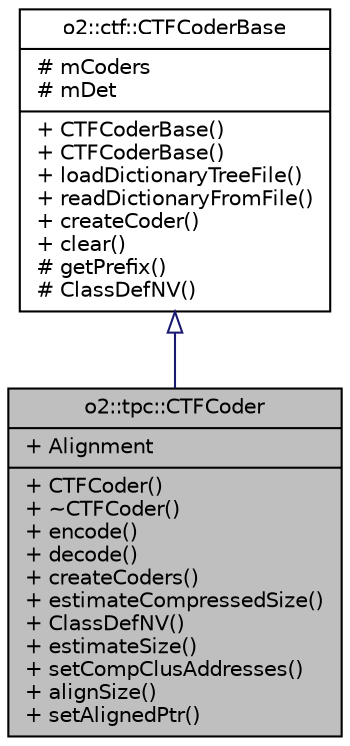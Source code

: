 digraph "o2::tpc::CTFCoder"
{
 // INTERACTIVE_SVG=YES
  bgcolor="transparent";
  edge [fontname="Helvetica",fontsize="10",labelfontname="Helvetica",labelfontsize="10"];
  node [fontname="Helvetica",fontsize="10",shape=record];
  Node0 [label="{o2::tpc::CTFCoder\n|+ Alignment\l|+ CTFCoder()\l+ ~CTFCoder()\l+ encode()\l+ decode()\l+ createCoders()\l+ estimateCompressedSize()\l+ ClassDefNV()\l+ estimateSize()\l+ setCompClusAddresses()\l+ alignSize()\l+ setAlignedPtr()\l}",height=0.2,width=0.4,color="black", fillcolor="grey75", style="filled", fontcolor="black"];
  Node1 -> Node0 [dir="back",color="midnightblue",fontsize="10",style="solid",arrowtail="onormal",fontname="Helvetica"];
  Node1 [label="{o2::ctf::CTFCoderBase\n|# mCoders\l# mDet\l|+ CTFCoderBase()\l+ CTFCoderBase()\l+ loadDictionaryTreeFile()\l+ readDictionaryFromFile()\l+ createCoder()\l+ clear()\l# getPrefix()\l# ClassDefNV()\l}",height=0.2,width=0.4,color="black",URL="$d1/db7/classo2_1_1ctf_1_1CTFCoderBase.html"];
}
